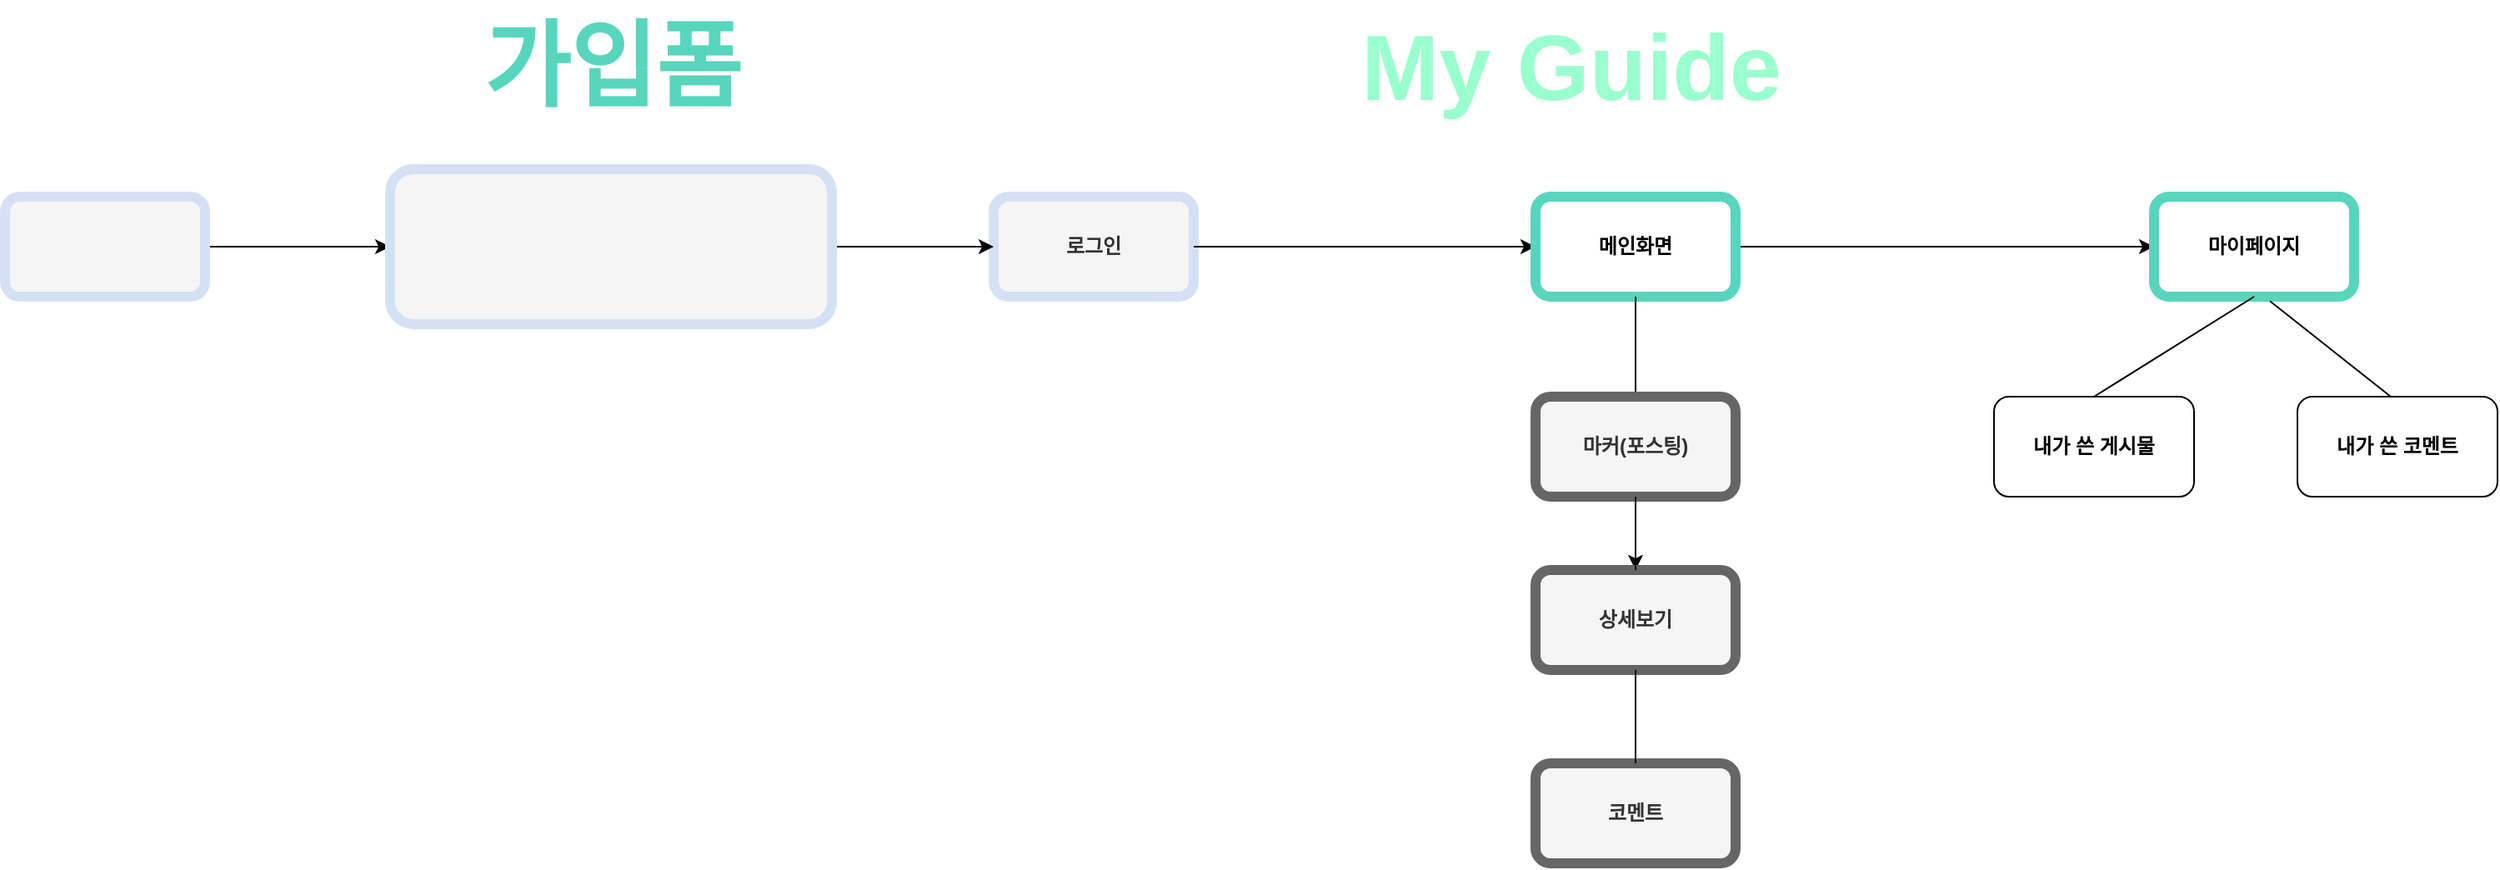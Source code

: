 <mxfile version="20.8.13" type="github">
  <diagram id="6a731a19-8d31-9384-78a2-239565b7b9f0" name="Page-1">
    <mxGraphModel dx="2162" dy="548" grid="0" gridSize="10" guides="1" tooltips="1" connect="1" arrows="1" fold="1" page="1" pageScale="1" pageWidth="1169" pageHeight="827" background="none" math="0" shadow="0">
      <root>
        <mxCell id="0" />
        <mxCell id="1" parent="0" />
        <mxCell id="WmzKd6mMGoSh6Wy4Si85-147" style="edgeStyle=orthogonalEdgeStyle;rounded=0;orthogonalLoop=1;jettySize=auto;html=1;" edge="1" parent="1" source="WmzKd6mMGoSh6Wy4Si85-143" target="WmzKd6mMGoSh6Wy4Si85-145">
          <mxGeometry relative="1" as="geometry" />
        </mxCell>
        <mxCell id="WmzKd6mMGoSh6Wy4Si85-143" value="로그인" style="rounded=1;whiteSpace=wrap;html=1;fillColor=#F5F5F5;strokeColor=#D4E1F5;strokeWidth=6;fontStyle=1;fontColor=#333333;" vertex="1" parent="1">
          <mxGeometry x="254" y="391" width="120" height="60" as="geometry" />
        </mxCell>
        <mxCell id="WmzKd6mMGoSh6Wy4Si85-144" value="" style="endArrow=none;html=1;rounded=0;" edge="1" parent="1" source="WmzKd6mMGoSh6Wy4Si85-143" target="WmzKd6mMGoSh6Wy4Si85-145">
          <mxGeometry width="50" height="50" relative="1" as="geometry">
            <mxPoint x="652" y="486" as="sourcePoint" />
            <mxPoint x="557" y="424" as="targetPoint" />
          </mxGeometry>
        </mxCell>
        <mxCell id="WmzKd6mMGoSh6Wy4Si85-156" style="edgeStyle=orthogonalEdgeStyle;rounded=0;orthogonalLoop=1;jettySize=auto;html=1;entryX=0;entryY=0.5;entryDx=0;entryDy=0;" edge="1" parent="1" source="WmzKd6mMGoSh6Wy4Si85-145" target="WmzKd6mMGoSh6Wy4Si85-155">
          <mxGeometry relative="1" as="geometry" />
        </mxCell>
        <mxCell id="WmzKd6mMGoSh6Wy4Si85-145" value="메인화면" style="rounded=1;whiteSpace=wrap;html=1;strokeWidth=6;strokeColor=#57D6BD;fontStyle=1" vertex="1" parent="1">
          <mxGeometry x="579" y="391" width="120" height="60" as="geometry" />
        </mxCell>
        <mxCell id="WmzKd6mMGoSh6Wy4Si85-148" value="" style="endArrow=none;html=1;rounded=0;exitX=0.5;exitY=1;exitDx=0;exitDy=0;" edge="1" parent="1" source="WmzKd6mMGoSh6Wy4Si85-145" target="WmzKd6mMGoSh6Wy4Si85-149">
          <mxGeometry width="50" height="50" relative="1" as="geometry">
            <mxPoint x="761" y="486" as="sourcePoint" />
            <mxPoint x="646" y="489" as="targetPoint" />
          </mxGeometry>
        </mxCell>
        <mxCell id="WmzKd6mMGoSh6Wy4Si85-162" value="" style="edgeStyle=orthogonalEdgeStyle;rounded=0;orthogonalLoop=1;jettySize=auto;html=1;" edge="1" parent="1" source="WmzKd6mMGoSh6Wy4Si85-149" target="WmzKd6mMGoSh6Wy4Si85-150">
          <mxGeometry relative="1" as="geometry" />
        </mxCell>
        <mxCell id="WmzKd6mMGoSh6Wy4Si85-149" value="마커(포스팅)" style="rounded=1;whiteSpace=wrap;html=1;strokeWidth=6;strokeColor=#666666;fillColor=#f5f5f5;fontColor=#333333;fontStyle=1" vertex="1" parent="1">
          <mxGeometry x="579" y="511" width="120" height="60" as="geometry" />
        </mxCell>
        <mxCell id="WmzKd6mMGoSh6Wy4Si85-150" value="상세보기" style="rounded=1;whiteSpace=wrap;html=1;strokeColor=#666666;strokeWidth=6;fillColor=#f5f5f5;fontColor=#333333;fontStyle=1" vertex="1" parent="1">
          <mxGeometry x="579" y="615" width="120" height="60" as="geometry" />
        </mxCell>
        <mxCell id="WmzKd6mMGoSh6Wy4Si85-152" value="" style="endArrow=none;html=1;rounded=0;entryX=0.5;entryY=1;entryDx=0;entryDy=0;exitX=0.5;exitY=0;exitDx=0;exitDy=0;" edge="1" parent="1" source="WmzKd6mMGoSh6Wy4Si85-150" target="WmzKd6mMGoSh6Wy4Si85-149">
          <mxGeometry width="50" height="50" relative="1" as="geometry">
            <mxPoint x="614" y="628" as="sourcePoint" />
            <mxPoint x="664" y="578" as="targetPoint" />
          </mxGeometry>
        </mxCell>
        <mxCell id="WmzKd6mMGoSh6Wy4Si85-153" value="코멘트" style="rounded=1;whiteSpace=wrap;html=1;strokeWidth=6;fillColor=#f5f5f5;fontColor=#333333;strokeColor=#666666;fontStyle=1" vertex="1" parent="1">
          <mxGeometry x="579" y="731" width="120" height="60" as="geometry" />
        </mxCell>
        <mxCell id="WmzKd6mMGoSh6Wy4Si85-154" value="" style="endArrow=none;html=1;rounded=0;entryX=0.5;entryY=1;entryDx=0;entryDy=0;exitX=0.5;exitY=0;exitDx=0;exitDy=0;" edge="1" parent="1" source="WmzKd6mMGoSh6Wy4Si85-153" target="WmzKd6mMGoSh6Wy4Si85-150">
          <mxGeometry width="50" height="50" relative="1" as="geometry">
            <mxPoint x="609" y="725" as="sourcePoint" />
            <mxPoint x="659" y="675" as="targetPoint" />
          </mxGeometry>
        </mxCell>
        <mxCell id="WmzKd6mMGoSh6Wy4Si85-155" value="마이페이지" style="rounded=1;whiteSpace=wrap;html=1;strokeColor=#57D6BD;strokeWidth=6;fontStyle=1" vertex="1" parent="1">
          <mxGeometry x="950" y="391" width="120" height="60" as="geometry" />
        </mxCell>
        <mxCell id="WmzKd6mMGoSh6Wy4Si85-158" value="내가 쓴 게시물" style="rounded=1;whiteSpace=wrap;html=1;fontStyle=1" vertex="1" parent="1">
          <mxGeometry x="854" y="511" width="120" height="60" as="geometry" />
        </mxCell>
        <mxCell id="WmzKd6mMGoSh6Wy4Si85-159" value="내가 쓴 코멘트" style="rounded=1;whiteSpace=wrap;html=1;fontStyle=1" vertex="1" parent="1">
          <mxGeometry x="1036" y="511" width="120" height="60" as="geometry" />
        </mxCell>
        <mxCell id="WmzKd6mMGoSh6Wy4Si85-160" value="" style="endArrow=none;html=1;rounded=0;entryX=0.5;entryY=0;entryDx=0;entryDy=0;exitX=0.5;exitY=1;exitDx=0;exitDy=0;" edge="1" parent="1" source="WmzKd6mMGoSh6Wy4Si85-155" target="WmzKd6mMGoSh6Wy4Si85-158">
          <mxGeometry width="50" height="50" relative="1" as="geometry">
            <mxPoint x="1004" y="456" as="sourcePoint" />
            <mxPoint x="952" y="591" as="targetPoint" />
          </mxGeometry>
        </mxCell>
        <mxCell id="WmzKd6mMGoSh6Wy4Si85-163" value="My Guide&lt;br style=&quot;font-size: 56px;&quot;&gt;" style="text;html=1;align=center;verticalAlign=middle;resizable=0;points=[];autosize=1;strokeColor=none;fillColor=none;fontSize=56;fontStyle=1;fontColor=#99FFCC;labelBorderColor=none;rounded=1;glass=0;arcSize=0;" vertex="1" parent="1">
          <mxGeometry x="465" y="273" width="270" height="79" as="geometry" />
        </mxCell>
        <mxCell id="WmzKd6mMGoSh6Wy4Si85-170" value="" style="endArrow=none;html=1;rounded=0;entryX=0.5;entryY=0;entryDx=0;entryDy=0;exitX=0.579;exitY=1.044;exitDx=0;exitDy=0;exitPerimeter=0;" edge="1" parent="1" source="WmzKd6mMGoSh6Wy4Si85-155">
          <mxGeometry width="50" height="50" relative="1" as="geometry">
            <mxPoint x="1188" y="451" as="sourcePoint" />
            <mxPoint x="1092" y="511" as="targetPoint" />
          </mxGeometry>
        </mxCell>
        <mxCell id="WmzKd6mMGoSh6Wy4Si85-172" style="edgeStyle=orthogonalEdgeStyle;rounded=0;orthogonalLoop=1;jettySize=auto;html=1;fontSize=56;fontColor=#99FFCC;entryX=0;entryY=0.5;entryDx=0;entryDy=0;" edge="1" parent="1" source="WmzKd6mMGoSh6Wy4Si85-171" target="WmzKd6mMGoSh6Wy4Si85-176">
          <mxGeometry relative="1" as="geometry">
            <mxPoint x="-115" y="417" as="targetPoint" />
          </mxGeometry>
        </mxCell>
        <mxCell id="WmzKd6mMGoSh6Wy4Si85-171" value="" style="rounded=1;whiteSpace=wrap;html=1;glass=0;labelBorderColor=none;strokeColor=#D4E1F5;strokeWidth=6;fontSize=56;fontColor=#99FFCC;fillColor=#F5F5F5;" vertex="1" parent="1">
          <mxGeometry x="-339" y="391" width="120" height="60" as="geometry" />
        </mxCell>
        <mxCell id="WmzKd6mMGoSh6Wy4Si85-179" style="edgeStyle=orthogonalEdgeStyle;rounded=0;orthogonalLoop=1;jettySize=auto;html=1;entryX=0;entryY=0.5;entryDx=0;entryDy=0;fontSize=56;fontColor=#99FFCC;" edge="1" parent="1" source="WmzKd6mMGoSh6Wy4Si85-176" target="WmzKd6mMGoSh6Wy4Si85-143">
          <mxGeometry relative="1" as="geometry" />
        </mxCell>
        <mxCell id="WmzKd6mMGoSh6Wy4Si85-176" value="" style="whiteSpace=wrap;html=1;rounded=1;glass=0;labelBorderColor=none;strokeColor=#D4E1F5;strokeWidth=6;fontSize=56;fontColor=#99FFCC;fillColor=#F5F5F5;" vertex="1" parent="1">
          <mxGeometry x="-108" y="374.5" width="265" height="93" as="geometry" />
        </mxCell>
        <mxCell id="WmzKd6mMGoSh6Wy4Si85-180" value="가입폼&lt;br&gt;" style="text;html=1;align=center;verticalAlign=middle;resizable=0;points=[];autosize=1;strokeColor=none;fillColor=none;fontSize=56;fontColor=#57D6BD;fontStyle=1" vertex="1" parent="1">
          <mxGeometry x="-68.5" y="273" width="186" height="79" as="geometry" />
        </mxCell>
      </root>
    </mxGraphModel>
  </diagram>
</mxfile>
